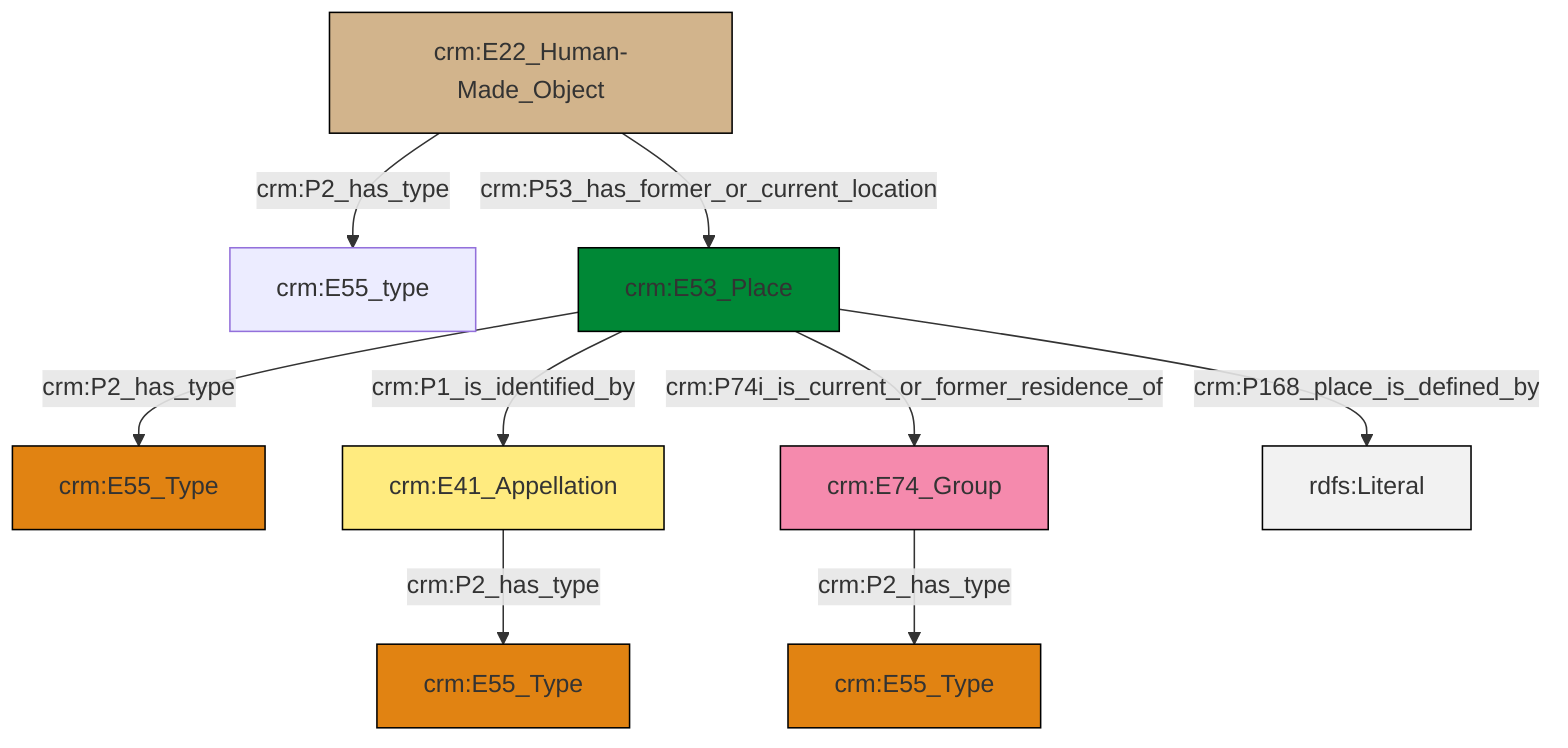 graph TD
classDef Literal fill:#f2f2f2,stroke:#000000;
classDef CRM_Entity fill:#FFFFFF,stroke:#000000;
classDef Temporal_Entity fill:#00C9E6, stroke:#000000;
classDef Type fill:#E18312, stroke:#000000;
classDef Time-Span fill:#2C9C91, stroke:#000000;
classDef Appellation fill:#FFEB7F, stroke:#000000;
classDef Place fill:#008836, stroke:#000000;
classDef Persistent_Item fill:#B266B2, stroke:#000000;
classDef Conceptual_Object fill:#FFD700, stroke:#000000;
classDef Physical_Thing fill:#D2B48C, stroke:#000000;
classDef Actor fill:#f58aad, stroke:#000000;
classDef PC_Classes fill:#4ce600, stroke:#000000;
classDef Multi fill:#cccccc,stroke:#000000;

0["crm:E22_Human-Made_Object"]:::Physical_Thing -->|crm:P2_has_type| 1["crm:E55_type"]:::Default
9["crm:E53_Place"]:::Place -->|crm:P1_is_identified_by| 7["crm:E41_Appellation"]:::Appellation
7["crm:E41_Appellation"]:::Appellation -->|crm:P2_has_type| 3["crm:E55_Type"]:::Type
11["crm:E74_Group"]:::Actor -->|crm:P2_has_type| 12["crm:E55_Type"]:::Type
9["crm:E53_Place"]:::Place -->|crm:P168_place_is_defined_by| 17[rdfs:Literal]:::Literal
9["crm:E53_Place"]:::Place -->|crm:P2_has_type| 5["crm:E55_Type"]:::Type
9["crm:E53_Place"]:::Place -->|crm:P74i_is_current_or_former_residence_of| 11["crm:E74_Group"]:::Actor
0["crm:E22_Human-Made_Object"]:::Physical_Thing -->|crm:P53_has_former_or_current_location| 9["crm:E53_Place"]:::Place